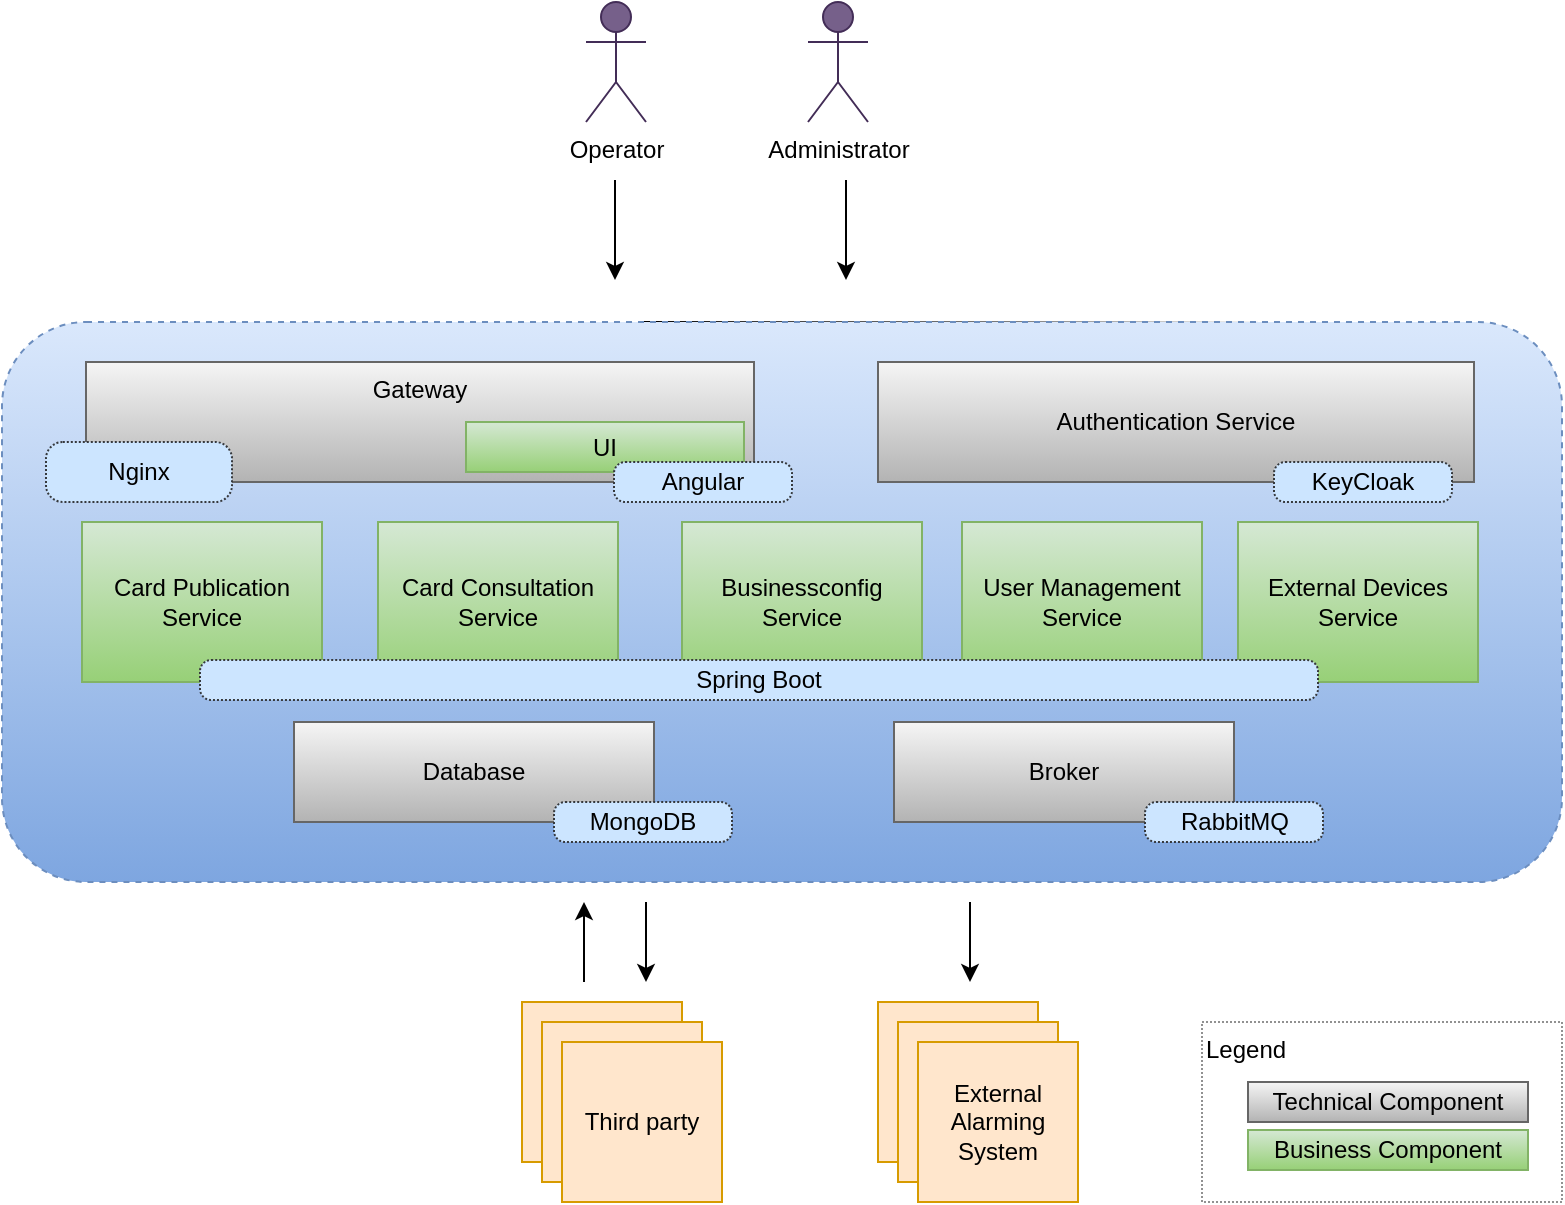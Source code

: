 <mxfile version="16.2.7" type="device"><diagram id="06CrNODc05yYju4PUXcf" name="Page-1"><mxGraphModel dx="1350" dy="804" grid="1" gridSize="10" guides="1" tooltips="1" connect="1" arrows="1" fold="1" page="1" pageScale="1" pageWidth="827" pageHeight="1169" math="0" shadow="0"><root><mxCell id="0"/><mxCell id="1" parent="0"/><mxCell id="SGT3Pfwcb_PDWEz4M1Px-15" value="&lt;div align=&quot;left&quot;&gt;Legend&lt;/div&gt;" style="rounded=0;whiteSpace=wrap;html=1;align=left;verticalAlign=top;dashed=1;dashPattern=1 1;strokeColor=#919191;" parent="1" vertex="1"><mxGeometry x="630" y="530" width="180" height="90" as="geometry"/></mxCell><mxCell id="27NW7_EZmgHlfs3Vk1gZ-1" style="edgeStyle=orthogonalEdgeStyle;rounded=0;orthogonalLoop=1;jettySize=auto;html=1;" edge="1" parent="1"><mxGeometry relative="1" as="geometry"><mxPoint x="690" y="320" as="targetPoint"/><mxPoint x="350" y="180" as="sourcePoint"/></mxGeometry></mxCell><mxCell id="838dXlEEl3Rx7DSe0e1O-27" value="" style="rounded=1;whiteSpace=wrap;html=1;dashed=1;gradientColor=#7ea6e0;fillColor=#dae8fc;strokeColor=#6c8ebf;" parent="1" vertex="1"><mxGeometry x="30" y="180" width="780" height="280" as="geometry"/></mxCell><mxCell id="838dXlEEl3Rx7DSe0e1O-4" value="Operator" style="shape=umlActor;verticalLabelPosition=bottom;labelBackgroundColor=#ffffff;verticalAlign=top;html=1;outlineConnect=0;fillColor=#76608a;strokeColor=#432D57;fontColor=#000000;" parent="1" vertex="1"><mxGeometry x="322" y="20" width="30" height="60" as="geometry"/></mxCell><mxCell id="838dXlEEl3Rx7DSe0e1O-6" value="Third party " style="whiteSpace=wrap;html=1;aspect=fixed;fillColor=#ffe6cc;strokeColor=#d79b00;" parent="1" vertex="1"><mxGeometry x="290" y="520" width="80" height="80" as="geometry"/></mxCell><mxCell id="838dXlEEl3Rx7DSe0e1O-9" value="Third party " style="whiteSpace=wrap;html=1;aspect=fixed;fillColor=#ffe6cc;strokeColor=#d79b00;" parent="1" vertex="1"><mxGeometry x="300" y="530" width="80" height="80" as="geometry"/></mxCell><mxCell id="838dXlEEl3Rx7DSe0e1O-10" value="Third party " style="whiteSpace=wrap;html=1;aspect=fixed;fillColor=#ffe6cc;strokeColor=#d79b00;" parent="1" vertex="1"><mxGeometry x="310" y="540" width="80" height="80" as="geometry"/></mxCell><mxCell id="838dXlEEl3Rx7DSe0e1O-13" value="Administrator" style="shape=umlActor;verticalLabelPosition=bottom;labelBackgroundColor=#ffffff;verticalAlign=top;html=1;outlineConnect=0;fillColor=#76608a;strokeColor=#432D57;fontColor=#000000;" parent="1" vertex="1"><mxGeometry x="433" y="20" width="30" height="60" as="geometry"/></mxCell><mxCell id="838dXlEEl3Rx7DSe0e1O-17" value="" style="endArrow=classic;html=1;" parent="1" edge="1"><mxGeometry width="50" height="50" relative="1" as="geometry"><mxPoint x="452" y="109" as="sourcePoint"/><mxPoint x="452" y="159" as="targetPoint"/></mxGeometry></mxCell><mxCell id="838dXlEEl3Rx7DSe0e1O-24" value="" style="endArrow=classic;html=1;" parent="1" edge="1"><mxGeometry width="50" height="50" relative="1" as="geometry"><mxPoint x="321" y="510" as="sourcePoint"/><mxPoint x="321" y="470" as="targetPoint"/></mxGeometry></mxCell><mxCell id="838dXlEEl3Rx7DSe0e1O-28" style="edgeStyle=orthogonalEdgeStyle;rounded=0;orthogonalLoop=1;jettySize=auto;html=1;exitX=0.5;exitY=1;exitDx=0;exitDy=0;" parent="1" edge="1"><mxGeometry relative="1" as="geometry"><mxPoint x="356" y="560" as="sourcePoint"/><mxPoint x="356" y="560" as="targetPoint"/></mxGeometry></mxCell><mxCell id="SGT3Pfwcb_PDWEz4M1Px-1" value="Gateway" style="whiteSpace=wrap;html=1;verticalAlign=top;fillColor=#f5f5f5;strokeColor=#666666;gradientColor=#b3b3b3;" parent="1" vertex="1"><mxGeometry x="72" y="200" width="334" height="60" as="geometry"/></mxCell><mxCell id="SGT3Pfwcb_PDWEz4M1Px-5" value="UI" style="whiteSpace=wrap;html=1;fillColor=#d5e8d4;strokeColor=#82b366;gradientColor=#97d077;" parent="1" vertex="1"><mxGeometry x="262" y="230" width="139" height="25" as="geometry"/></mxCell><mxCell id="SGT3Pfwcb_PDWEz4M1Px-6" value="Authentication Service " style="whiteSpace=wrap;html=1;fillColor=#f5f5f5;strokeColor=#666666;gradientColor=#b3b3b3;" parent="1" vertex="1"><mxGeometry x="468" y="200" width="298" height="60" as="geometry"/></mxCell><mxCell id="SGT3Pfwcb_PDWEz4M1Px-8" value="" style="endArrow=classic;html=1;" parent="1" edge="1"><mxGeometry width="50" height="50" relative="1" as="geometry"><mxPoint x="336.5" y="109" as="sourcePoint"/><mxPoint x="336.5" y="159" as="targetPoint"/></mxGeometry></mxCell><mxCell id="SGT3Pfwcb_PDWEz4M1Px-10" value="Database" style="whiteSpace=wrap;html=1;fillColor=#f5f5f5;strokeColor=#666666;gradientColor=#b3b3b3;" parent="1" vertex="1"><mxGeometry x="176" y="380" width="180" height="50" as="geometry"/></mxCell><mxCell id="SGT3Pfwcb_PDWEz4M1Px-11" value="Broker " style="whiteSpace=wrap;html=1;fillColor=#f5f5f5;strokeColor=#666666;gradientColor=#b3b3b3;" parent="1" vertex="1"><mxGeometry x="476" y="380" width="170" height="50" as="geometry"/></mxCell><mxCell id="SGT3Pfwcb_PDWEz4M1Px-13" value="Technical Component" style="whiteSpace=wrap;html=1;fillColor=#f5f5f5;strokeColor=#666666;gradientColor=#b3b3b3;" parent="1" vertex="1"><mxGeometry x="653" y="560" width="140" height="20" as="geometry"/></mxCell><mxCell id="SGT3Pfwcb_PDWEz4M1Px-14" value="Business Component" style="whiteSpace=wrap;html=1;fillColor=#d5e8d4;strokeColor=#82b366;gradientColor=#97d077;" parent="1" vertex="1"><mxGeometry x="653" y="584" width="140" height="20" as="geometry"/></mxCell><mxCell id="SGT3Pfwcb_PDWEz4M1Px-16" value="RabbitMQ" style="rounded=1;whiteSpace=wrap;html=1;dashed=1;dashPattern=1 1;strokeColor=#36393d;fillColor=#cce5ff;arcSize=28;" parent="1" vertex="1"><mxGeometry x="601.5" y="420" width="89" height="20" as="geometry"/></mxCell><mxCell id="SGT3Pfwcb_PDWEz4M1Px-17" value="MongoDB" style="rounded=1;whiteSpace=wrap;html=1;dashed=1;dashPattern=1 1;strokeColor=#36393d;fillColor=#cce5ff;arcSize=28;" parent="1" vertex="1"><mxGeometry x="306" y="420" width="89" height="20" as="geometry"/></mxCell><mxCell id="SGT3Pfwcb_PDWEz4M1Px-20" value="KeyCloak" style="rounded=1;whiteSpace=wrap;html=1;dashed=1;dashPattern=1 1;strokeColor=#36393d;fillColor=#cce5ff;arcSize=28;" parent="1" vertex="1"><mxGeometry x="666" y="250" width="89" height="20" as="geometry"/></mxCell><mxCell id="SGT3Pfwcb_PDWEz4M1Px-21" value="Nginx" style="rounded=1;whiteSpace=wrap;html=1;dashed=1;dashPattern=1 1;strokeColor=#36393d;fillColor=#cce5ff;arcSize=28;" parent="1" vertex="1"><mxGeometry x="52" y="240" width="93" height="30" as="geometry"/></mxCell><mxCell id="9qK0jNHbgDmJiK9OqxYk-1" value="" style="endArrow=classic;html=1;" parent="1" edge="1"><mxGeometry width="50" height="50" relative="1" as="geometry"><mxPoint x="352" y="470" as="sourcePoint"/><mxPoint x="352" y="510" as="targetPoint"/></mxGeometry></mxCell><mxCell id="yuek1ED5-V6uLuOqKB9t-3" value="Card Publication Service" style="whiteSpace=wrap;html=1;fillColor=#d5e8d4;strokeColor=#82b366;gradientColor=#97d077;" parent="1" vertex="1"><mxGeometry x="70" y="280" width="120" height="80" as="geometry"/></mxCell><mxCell id="yuek1ED5-V6uLuOqKB9t-4" value="Card Consultation Service" style="whiteSpace=wrap;html=1;fillColor=#d5e8d4;strokeColor=#82b366;gradientColor=#97d077;" parent="1" vertex="1"><mxGeometry x="218" y="280" width="120" height="80" as="geometry"/></mxCell><mxCell id="yuek1ED5-V6uLuOqKB9t-5" value="&lt;div&gt;Businessconfig Service &lt;br&gt;&lt;/div&gt;" style="whiteSpace=wrap;html=1;fillColor=#d5e8d4;strokeColor=#82b366;gradientColor=#97d077;" parent="1" vertex="1"><mxGeometry x="370" y="280" width="120" height="80" as="geometry"/></mxCell><mxCell id="yuek1ED5-V6uLuOqKB9t-6" value="User Management Service" style="whiteSpace=wrap;html=1;fillColor=#d5e8d4;strokeColor=#82b366;gradientColor=#97d077;" parent="1" vertex="1"><mxGeometry x="510" y="280" width="120" height="80" as="geometry"/></mxCell><mxCell id="yuek1ED5-V6uLuOqKB9t-8" value="Angular" style="rounded=1;whiteSpace=wrap;html=1;dashed=1;dashPattern=1 1;strokeColor=#36393d;fillColor=#cce5ff;arcSize=28;" parent="1" vertex="1"><mxGeometry x="336" y="250" width="89" height="20" as="geometry"/></mxCell><mxCell id="27NW7_EZmgHlfs3Vk1gZ-2" value="&lt;div&gt;External Devices &lt;br&gt;&lt;/div&gt;&lt;div&gt;Service&lt;br&gt;&lt;/div&gt;" style="whiteSpace=wrap;html=1;fillColor=#d5e8d4;strokeColor=#82b366;gradientColor=#97d077;" vertex="1" parent="1"><mxGeometry x="648" y="280" width="120" height="80" as="geometry"/></mxCell><mxCell id="yuek1ED5-V6uLuOqKB9t-7" value="Spring Boot" style="rounded=1;whiteSpace=wrap;html=1;dashed=1;dashPattern=1 1;strokeColor=#36393d;fillColor=#cce5ff;arcSize=28;" parent="1" vertex="1"><mxGeometry x="129" y="349" width="559" height="20" as="geometry"/></mxCell><mxCell id="27NW7_EZmgHlfs3Vk1gZ-3" value="Third party " style="whiteSpace=wrap;html=1;aspect=fixed;fillColor=#ffe6cc;strokeColor=#d79b00;" vertex="1" parent="1"><mxGeometry x="468" y="520" width="80" height="80" as="geometry"/></mxCell><mxCell id="27NW7_EZmgHlfs3Vk1gZ-4" value="Third party " style="whiteSpace=wrap;html=1;aspect=fixed;fillColor=#ffe6cc;strokeColor=#d79b00;" vertex="1" parent="1"><mxGeometry x="478" y="530" width="80" height="80" as="geometry"/></mxCell><mxCell id="27NW7_EZmgHlfs3Vk1gZ-5" value="External Alarming System" style="whiteSpace=wrap;html=1;aspect=fixed;fillColor=#ffe6cc;strokeColor=#d79b00;" vertex="1" parent="1"><mxGeometry x="488" y="540" width="80" height="80" as="geometry"/></mxCell><mxCell id="27NW7_EZmgHlfs3Vk1gZ-7" style="edgeStyle=orthogonalEdgeStyle;rounded=0;orthogonalLoop=1;jettySize=auto;html=1;exitX=0.5;exitY=1;exitDx=0;exitDy=0;" edge="1" parent="1"><mxGeometry relative="1" as="geometry"><mxPoint x="534" y="560" as="sourcePoint"/><mxPoint x="534" y="560" as="targetPoint"/></mxGeometry></mxCell><mxCell id="27NW7_EZmgHlfs3Vk1gZ-8" value="" style="endArrow=classic;html=1;" edge="1" parent="1"><mxGeometry width="50" height="50" relative="1" as="geometry"><mxPoint x="514" y="470" as="sourcePoint"/><mxPoint x="514" y="510" as="targetPoint"/></mxGeometry></mxCell></root></mxGraphModel></diagram></mxfile>